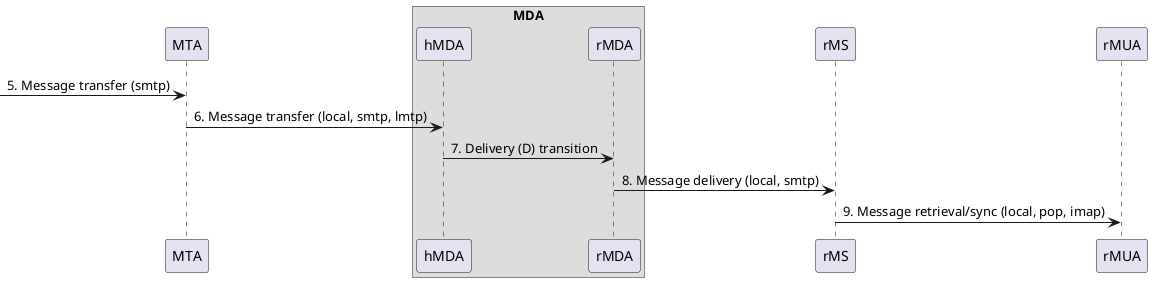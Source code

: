 @startuml Internet Mail Architecture (rfc5598), message flow part II.

/'
Message
Message User Agent (MUA)
    Author MUA (aMUA)
    Recipient MUA (rMUA)
Message Submission Agent (MSA)
    Author-focused MSA functions (aMSA)
    MHS-focused MSA functions (hMSA)
Message Transfer Agent (MTA)
Message Delivery Agent (MDA)
    Recipient-focused MDA functions (rMDA)
    MHS-focused MDA functions (hMDA)
Message Store (MS)
    Author MS (aMS)
    Recipient MS (rMS)
    User Agent MS (uMS)
'/

'ADMD II.
participant "MTA" as MTA /'MTA'/
box "MDA"
participant "hMDA" as hMDA /'MHS-focused MDA'/
participant "rMDA" as rMDA /'Recipient-focused MDA'/
end box
participant "rMS" as rMS /'Recipient MS'/
participant "rMUA" as rMUA /'MUA, uMS optional'/

[-> MTA : 5. Message transfer (smtp)
MTA -> hMDA : 6. Message transfer (local, smtp, lmtp)
hMDA -> rMDA : 7. Delivery (D) transition
rMDA -> rMS : 8. Message delivery (local, smtp)
rMS -> rMUA : 9. Message retrieval/sync (local, pop, imap)

@enduml

